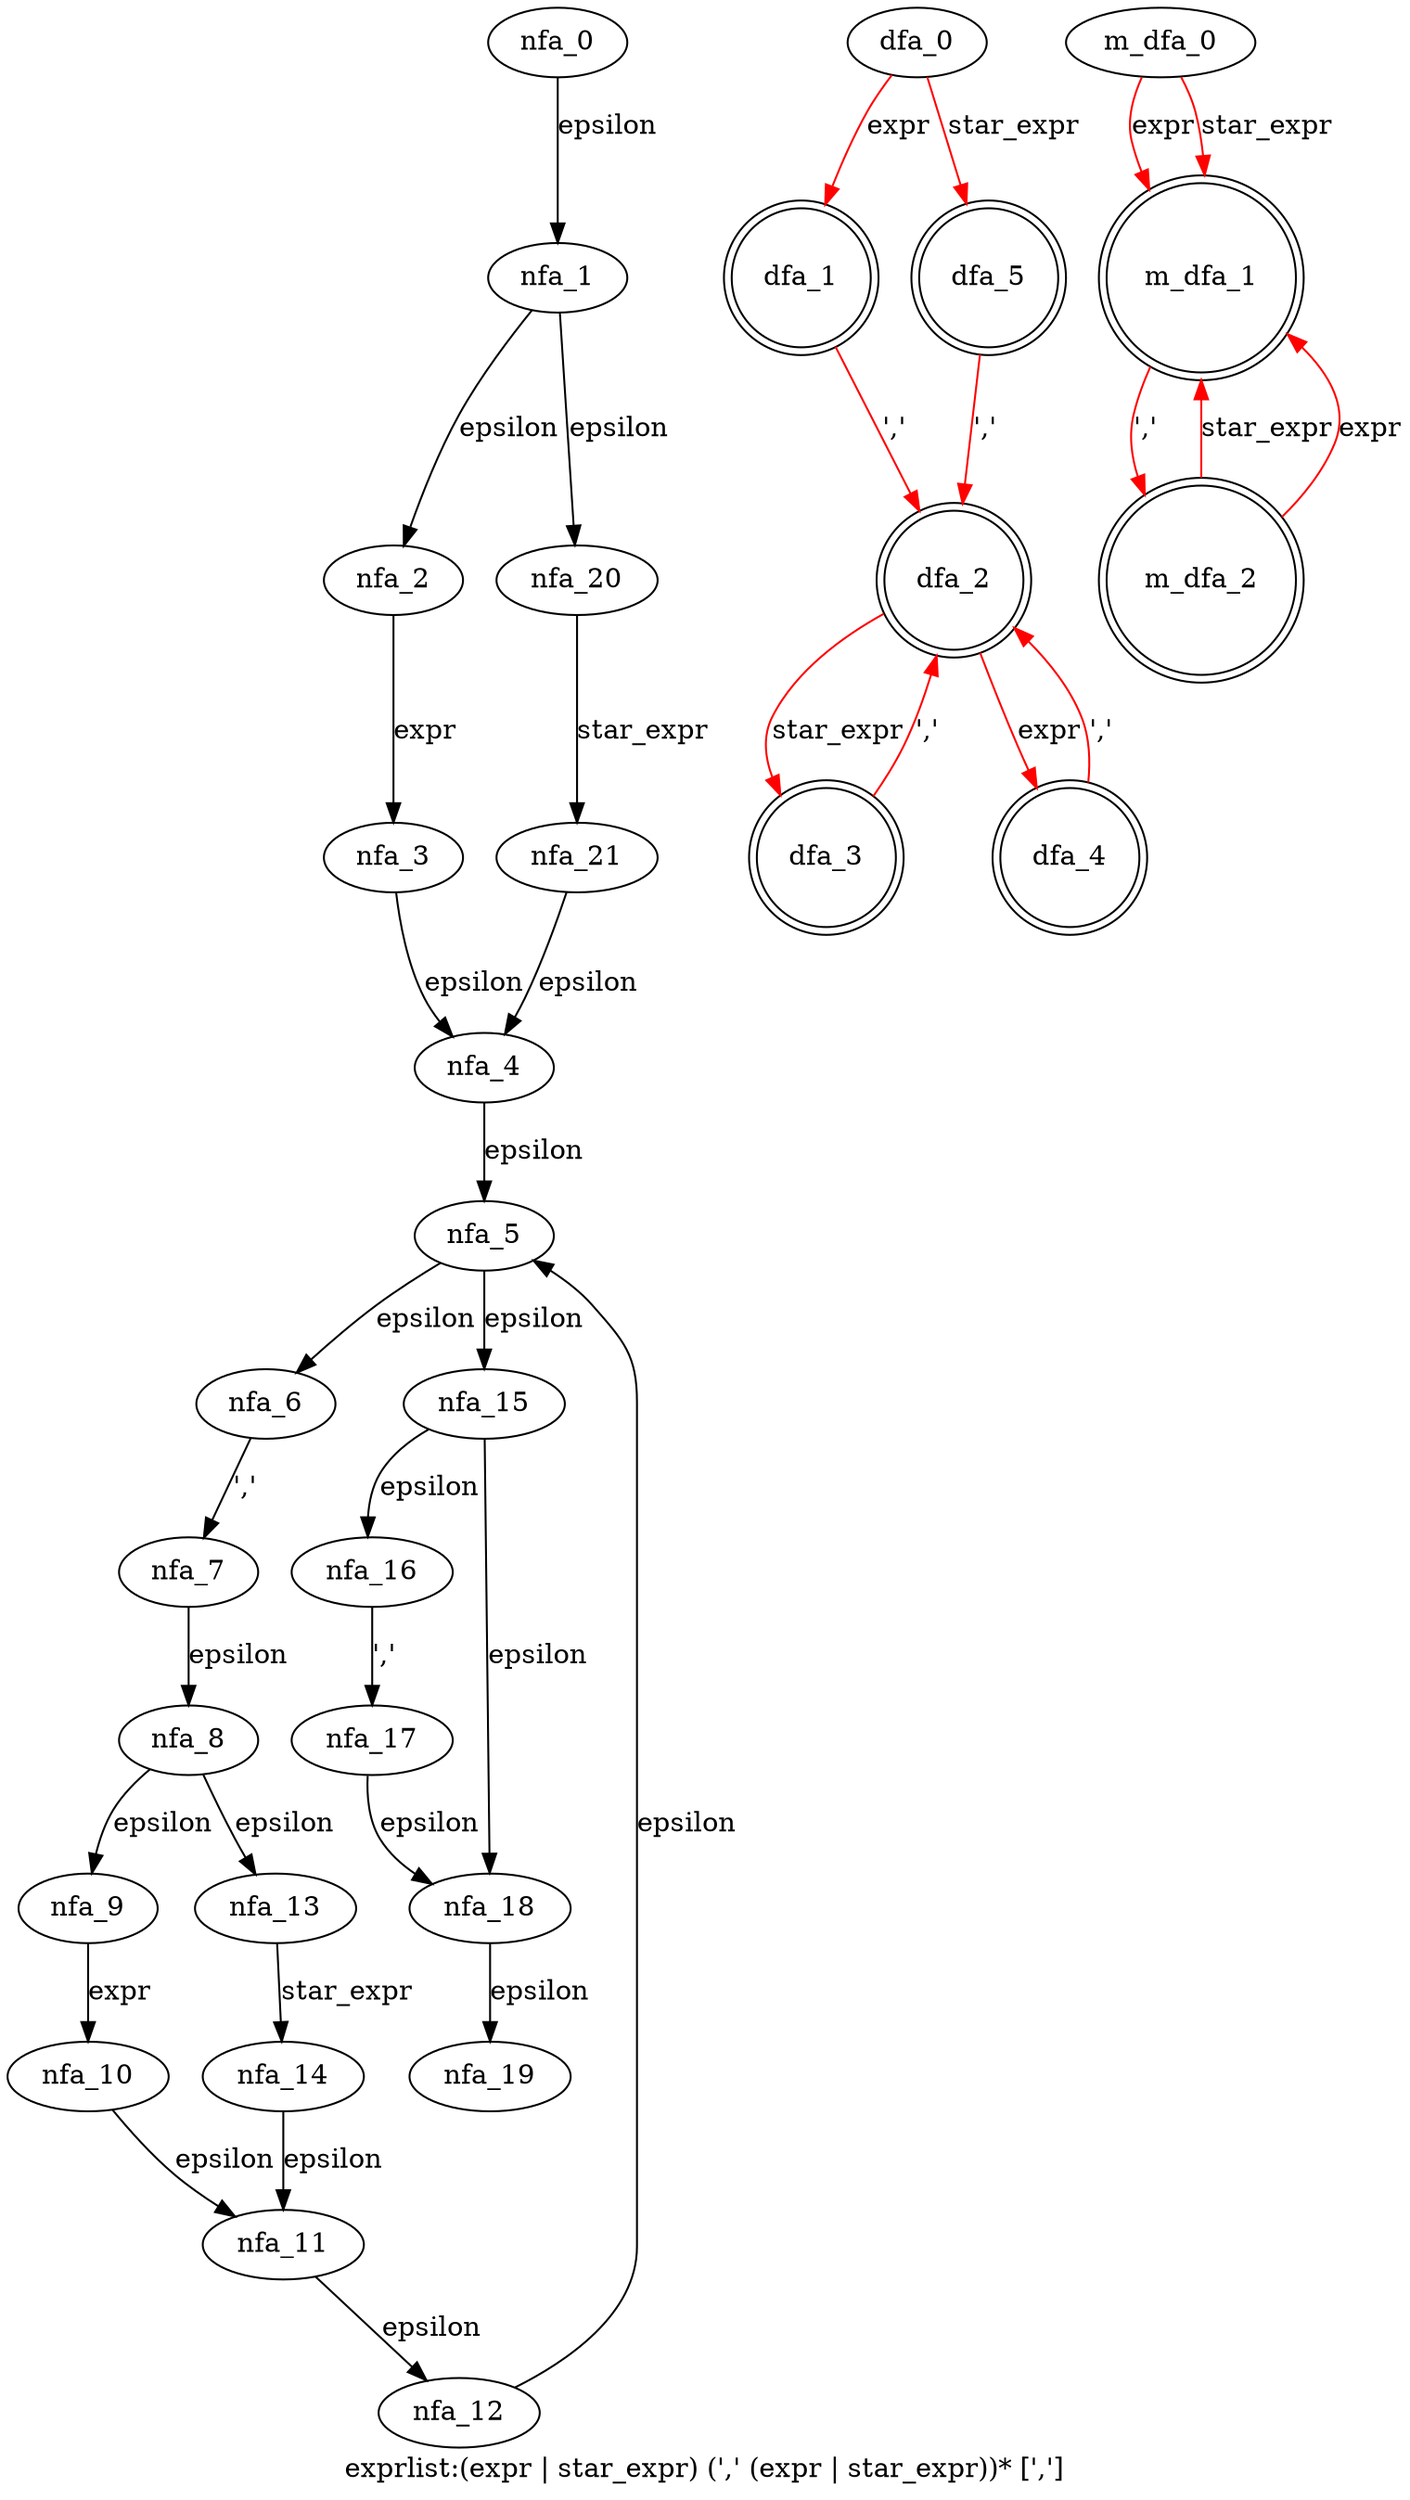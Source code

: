 digraph exprlist {
 graph[label="exprlist:(expr | star_expr) (',' (expr | star_expr))* [',']"]
 subgraph exprlist_nfa {
  nfa_0->nfa_1[label="epsilon"]
  nfa_1->nfa_2[label="epsilon"]
  nfa_2->nfa_3[label="expr"]
  nfa_3->nfa_4[label="epsilon"]
  nfa_4->nfa_5[label="epsilon"]
  nfa_5->nfa_6[label="epsilon"]
  nfa_6->nfa_7[label="','"]
  nfa_7->nfa_8[label="epsilon"]
  nfa_8->nfa_9[label="epsilon"]
  nfa_9->nfa_10[label="expr"]
  nfa_10->nfa_11[label="epsilon"]
  nfa_11->nfa_12[label="epsilon"]
  nfa_12->nfa_5[label="epsilon"]
  nfa_8->nfa_13[label="epsilon"]
  nfa_13->nfa_14[label="star_expr"]
  nfa_14->nfa_11[label="epsilon"]
  nfa_5->nfa_15[label="epsilon"]
  nfa_15->nfa_16[label="epsilon"]
  nfa_16->nfa_17[label="','"]
  nfa_17->nfa_18[label="epsilon"]
  nfa_18->nfa_19[label="epsilon"]
  nfa_15->nfa_18[label="epsilon"]
  nfa_1->nfa_20[label="epsilon"]
  nfa_20->nfa_21[label="star_expr"]
  nfa_21->nfa_4[label="epsilon"]
  }
 subgraph exprlist_dfa {
  dfa_0->dfa_1[label="expr",color=red]
  dfa_1->dfa_2[label="','",color=red]
  dfa_2->dfa_3[label="star_expr",color=red]
  dfa_3->dfa_2[label="','",color=red]
  dfa_2->dfa_4[label="expr",color=red]
  dfa_4->dfa_2[label="','",color=red]
  dfa_0->dfa_5[label="star_expr",color=red]
  dfa_5->dfa_2[label="','",color=red]
  dfa_1[shape=doublecircle]
  dfa_2[shape=doublecircle]
  dfa_3[shape=doublecircle]
  dfa_4[shape=doublecircle]
  dfa_5[shape=doublecircle]
  }
 subgraph exprlist_m_dfa {
  m_dfa_0->m_dfa_1[label="expr",color=red]
  m_dfa_1->m_dfa_2[label="','",color=red]
  m_dfa_2->m_dfa_1[label="star_expr",color=red]
  m_dfa_2->m_dfa_1[label="expr",color=red]
  m_dfa_0->m_dfa_1[label="star_expr",color=red]
  m_dfa_1[shape=doublecircle]
  m_dfa_2[shape=doublecircle]
  }
}
